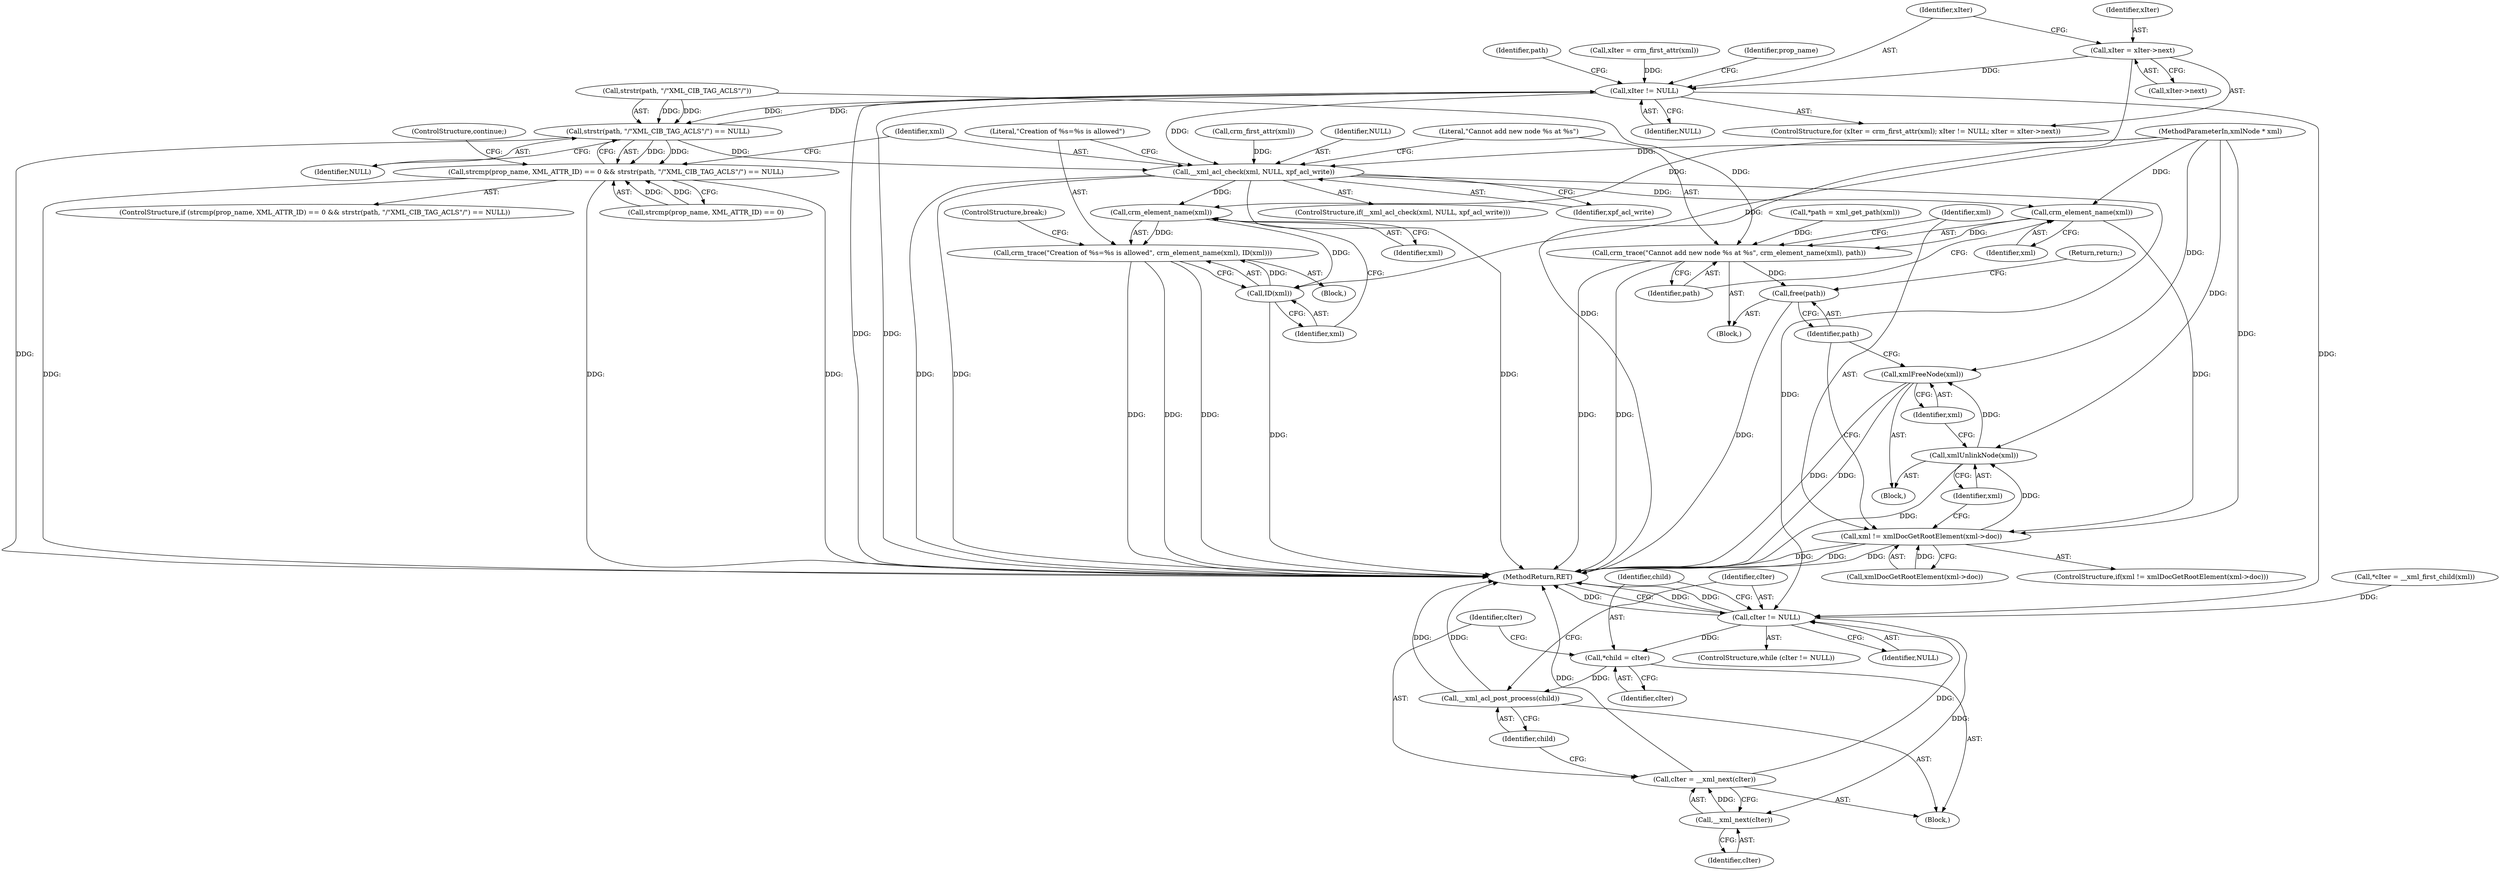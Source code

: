 digraph "0_pacemaker_84ac07c@pointer" {
"1000141" [label="(Call,xIter = xIter->next)"];
"1000138" [label="(Call,xIter != NULL)"];
"1000162" [label="(Call,strstr(path, \"/\"XML_CIB_TAG_ACLS\"/\") == NULL)"];
"1000156" [label="(Call,strcmp(prop_name, XML_ATTR_ID) == 0 && strstr(path, \"/\"XML_CIB_TAG_ACLS\"/\") == NULL)"];
"1000171" [label="(Call,__xml_acl_check(xml, NULL, xpf_acl_write))"];
"1000178" [label="(Call,crm_element_name(xml))"];
"1000176" [label="(Call,crm_trace(\"Creation of %s=%s is allowed\", crm_element_name(xml), ID(xml)))"];
"1000180" [label="(Call,ID(xml))"];
"1000187" [label="(Call,crm_element_name(xml))"];
"1000185" [label="(Call,crm_trace(\"Cannot add new node %s at %s\", crm_element_name(xml), path))"];
"1000202" [label="(Call,free(path))"];
"1000191" [label="(Call,xml != xmlDocGetRootElement(xml->doc))"];
"1000198" [label="(Call,xmlUnlinkNode(xml))"];
"1000200" [label="(Call,xmlFreeNode(xml))"];
"1000208" [label="(Call,cIter != NULL)"];
"1000213" [label="(Call,*child = cIter)"];
"1000220" [label="(Call,__xml_acl_post_process(child))"];
"1000218" [label="(Call,__xml_next(cIter))"];
"1000216" [label="(Call,cIter = __xml_next(cIter))"];
"1000157" [label="(Call,strcmp(prop_name, XML_ATTR_ID) == 0)"];
"1000175" [label="(Block,)"];
"1000141" [label="(Call,xIter = xIter->next)"];
"1000180" [label="(Call,ID(xml))"];
"1000162" [label="(Call,strstr(path, \"/\"XML_CIB_TAG_ACLS\"/\") == NULL)"];
"1000142" [label="(Identifier,xIter)"];
"1000138" [label="(Call,xIter != NULL)"];
"1000140" [label="(Identifier,NULL)"];
"1000200" [label="(Call,xmlFreeNode(xml))"];
"1000156" [label="(Call,strcmp(prop_name, XML_ATTR_ID) == 0 && strstr(path, \"/\"XML_CIB_TAG_ACLS\"/\") == NULL)"];
"1000168" [label="(ControlStructure,continue;)"];
"1000163" [label="(Call,strstr(path, \"/\"XML_CIB_TAG_ACLS\"/\"))"];
"1000155" [label="(ControlStructure,if (strcmp(prop_name, XML_ATTR_ID) == 0 && strstr(path, \"/\"XML_CIB_TAG_ACLS\"/\") == NULL))"];
"1000173" [label="(Identifier,NULL)"];
"1000186" [label="(Literal,\"Cannot add new node %s at %s\")"];
"1000136" [label="(Call,crm_first_attr(xml))"];
"1000170" [label="(ControlStructure,if(__xml_acl_check(xml, NULL, xpf_acl_write)))"];
"1000203" [label="(Identifier,path)"];
"1000129" [label="(Call,*path = xml_get_path(xml))"];
"1000176" [label="(Call,crm_trace(\"Creation of %s=%s is allowed\", crm_element_name(xml), ID(xml)))"];
"1000177" [label="(Literal,\"Creation of %s=%s is allowed\")"];
"1000206" [label="(Identifier,path)"];
"1000192" [label="(Identifier,xml)"];
"1000216" [label="(Call,cIter = __xml_next(cIter))"];
"1000219" [label="(Identifier,cIter)"];
"1000174" [label="(Identifier,xpf_acl_write)"];
"1000209" [label="(Identifier,cIter)"];
"1000185" [label="(Call,crm_trace(\"Cannot add new node %s at %s\", crm_element_name(xml), path))"];
"1000222" [label="(MethodReturn,RET)"];
"1000198" [label="(Call,xmlUnlinkNode(xml))"];
"1000133" [label="(ControlStructure,for (xIter = crm_first_attr(xml); xIter != NULL; xIter = xIter->next))"];
"1000107" [label="(Call,*cIter = __xml_first_child(xml))"];
"1000134" [label="(Call,xIter = crm_first_attr(xml))"];
"1000202" [label="(Call,free(path))"];
"1000197" [label="(Block,)"];
"1000211" [label="(Block,)"];
"1000149" [label="(Identifier,prop_name)"];
"1000221" [label="(Identifier,child)"];
"1000184" [label="(Block,)"];
"1000220" [label="(Call,__xml_acl_post_process(child))"];
"1000104" [label="(MethodParameterIn,xmlNode * xml)"];
"1000193" [label="(Call,xmlDocGetRootElement(xml->doc))"];
"1000187" [label="(Call,crm_element_name(xml))"];
"1000189" [label="(Identifier,path)"];
"1000207" [label="(ControlStructure,while (cIter != NULL))"];
"1000199" [label="(Identifier,xml)"];
"1000178" [label="(Call,crm_element_name(xml))"];
"1000201" [label="(Identifier,xml)"];
"1000139" [label="(Identifier,xIter)"];
"1000210" [label="(Identifier,NULL)"];
"1000214" [label="(Identifier,child)"];
"1000204" [label="(Return,return;)"];
"1000217" [label="(Identifier,cIter)"];
"1000191" [label="(Call,xml != xmlDocGetRootElement(xml->doc))"];
"1000171" [label="(Call,__xml_acl_check(xml, NULL, xpf_acl_write))"];
"1000188" [label="(Identifier,xml)"];
"1000166" [label="(Identifier,NULL)"];
"1000143" [label="(Call,xIter->next)"];
"1000181" [label="(Identifier,xml)"];
"1000208" [label="(Call,cIter != NULL)"];
"1000218" [label="(Call,__xml_next(cIter))"];
"1000182" [label="(ControlStructure,break;)"];
"1000213" [label="(Call,*child = cIter)"];
"1000179" [label="(Identifier,xml)"];
"1000190" [label="(ControlStructure,if(xml != xmlDocGetRootElement(xml->doc)))"];
"1000172" [label="(Identifier,xml)"];
"1000215" [label="(Identifier,cIter)"];
"1000141" -> "1000133"  [label="AST: "];
"1000141" -> "1000143"  [label="CFG: "];
"1000142" -> "1000141"  [label="AST: "];
"1000143" -> "1000141"  [label="AST: "];
"1000139" -> "1000141"  [label="CFG: "];
"1000141" -> "1000222"  [label="DDG: "];
"1000141" -> "1000138"  [label="DDG: "];
"1000138" -> "1000133"  [label="AST: "];
"1000138" -> "1000140"  [label="CFG: "];
"1000139" -> "1000138"  [label="AST: "];
"1000140" -> "1000138"  [label="AST: "];
"1000149" -> "1000138"  [label="CFG: "];
"1000206" -> "1000138"  [label="CFG: "];
"1000138" -> "1000222"  [label="DDG: "];
"1000138" -> "1000222"  [label="DDG: "];
"1000134" -> "1000138"  [label="DDG: "];
"1000162" -> "1000138"  [label="DDG: "];
"1000138" -> "1000162"  [label="DDG: "];
"1000138" -> "1000171"  [label="DDG: "];
"1000138" -> "1000208"  [label="DDG: "];
"1000162" -> "1000156"  [label="AST: "];
"1000162" -> "1000166"  [label="CFG: "];
"1000163" -> "1000162"  [label="AST: "];
"1000166" -> "1000162"  [label="AST: "];
"1000156" -> "1000162"  [label="CFG: "];
"1000162" -> "1000222"  [label="DDG: "];
"1000162" -> "1000156"  [label="DDG: "];
"1000162" -> "1000156"  [label="DDG: "];
"1000163" -> "1000162"  [label="DDG: "];
"1000163" -> "1000162"  [label="DDG: "];
"1000162" -> "1000171"  [label="DDG: "];
"1000156" -> "1000155"  [label="AST: "];
"1000156" -> "1000157"  [label="CFG: "];
"1000157" -> "1000156"  [label="AST: "];
"1000168" -> "1000156"  [label="CFG: "];
"1000172" -> "1000156"  [label="CFG: "];
"1000156" -> "1000222"  [label="DDG: "];
"1000156" -> "1000222"  [label="DDG: "];
"1000156" -> "1000222"  [label="DDG: "];
"1000157" -> "1000156"  [label="DDG: "];
"1000157" -> "1000156"  [label="DDG: "];
"1000171" -> "1000170"  [label="AST: "];
"1000171" -> "1000174"  [label="CFG: "];
"1000172" -> "1000171"  [label="AST: "];
"1000173" -> "1000171"  [label="AST: "];
"1000174" -> "1000171"  [label="AST: "];
"1000177" -> "1000171"  [label="CFG: "];
"1000186" -> "1000171"  [label="CFG: "];
"1000171" -> "1000222"  [label="DDG: "];
"1000171" -> "1000222"  [label="DDG: "];
"1000171" -> "1000222"  [label="DDG: "];
"1000136" -> "1000171"  [label="DDG: "];
"1000104" -> "1000171"  [label="DDG: "];
"1000171" -> "1000178"  [label="DDG: "];
"1000171" -> "1000187"  [label="DDG: "];
"1000171" -> "1000208"  [label="DDG: "];
"1000178" -> "1000176"  [label="AST: "];
"1000178" -> "1000179"  [label="CFG: "];
"1000179" -> "1000178"  [label="AST: "];
"1000181" -> "1000178"  [label="CFG: "];
"1000178" -> "1000176"  [label="DDG: "];
"1000104" -> "1000178"  [label="DDG: "];
"1000178" -> "1000180"  [label="DDG: "];
"1000176" -> "1000175"  [label="AST: "];
"1000176" -> "1000180"  [label="CFG: "];
"1000177" -> "1000176"  [label="AST: "];
"1000180" -> "1000176"  [label="AST: "];
"1000182" -> "1000176"  [label="CFG: "];
"1000176" -> "1000222"  [label="DDG: "];
"1000176" -> "1000222"  [label="DDG: "];
"1000176" -> "1000222"  [label="DDG: "];
"1000180" -> "1000176"  [label="DDG: "];
"1000180" -> "1000181"  [label="CFG: "];
"1000181" -> "1000180"  [label="AST: "];
"1000180" -> "1000222"  [label="DDG: "];
"1000104" -> "1000180"  [label="DDG: "];
"1000187" -> "1000185"  [label="AST: "];
"1000187" -> "1000188"  [label="CFG: "];
"1000188" -> "1000187"  [label="AST: "];
"1000189" -> "1000187"  [label="CFG: "];
"1000187" -> "1000185"  [label="DDG: "];
"1000104" -> "1000187"  [label="DDG: "];
"1000187" -> "1000191"  [label="DDG: "];
"1000185" -> "1000184"  [label="AST: "];
"1000185" -> "1000189"  [label="CFG: "];
"1000186" -> "1000185"  [label="AST: "];
"1000189" -> "1000185"  [label="AST: "];
"1000192" -> "1000185"  [label="CFG: "];
"1000185" -> "1000222"  [label="DDG: "];
"1000185" -> "1000222"  [label="DDG: "];
"1000129" -> "1000185"  [label="DDG: "];
"1000163" -> "1000185"  [label="DDG: "];
"1000185" -> "1000202"  [label="DDG: "];
"1000202" -> "1000184"  [label="AST: "];
"1000202" -> "1000203"  [label="CFG: "];
"1000203" -> "1000202"  [label="AST: "];
"1000204" -> "1000202"  [label="CFG: "];
"1000202" -> "1000222"  [label="DDG: "];
"1000191" -> "1000190"  [label="AST: "];
"1000191" -> "1000193"  [label="CFG: "];
"1000192" -> "1000191"  [label="AST: "];
"1000193" -> "1000191"  [label="AST: "];
"1000199" -> "1000191"  [label="CFG: "];
"1000203" -> "1000191"  [label="CFG: "];
"1000191" -> "1000222"  [label="DDG: "];
"1000191" -> "1000222"  [label="DDG: "];
"1000191" -> "1000222"  [label="DDG: "];
"1000104" -> "1000191"  [label="DDG: "];
"1000193" -> "1000191"  [label="DDG: "];
"1000191" -> "1000198"  [label="DDG: "];
"1000198" -> "1000197"  [label="AST: "];
"1000198" -> "1000199"  [label="CFG: "];
"1000199" -> "1000198"  [label="AST: "];
"1000201" -> "1000198"  [label="CFG: "];
"1000198" -> "1000222"  [label="DDG: "];
"1000104" -> "1000198"  [label="DDG: "];
"1000198" -> "1000200"  [label="DDG: "];
"1000200" -> "1000197"  [label="AST: "];
"1000200" -> "1000201"  [label="CFG: "];
"1000201" -> "1000200"  [label="AST: "];
"1000203" -> "1000200"  [label="CFG: "];
"1000200" -> "1000222"  [label="DDG: "];
"1000200" -> "1000222"  [label="DDG: "];
"1000104" -> "1000200"  [label="DDG: "];
"1000208" -> "1000207"  [label="AST: "];
"1000208" -> "1000210"  [label="CFG: "];
"1000209" -> "1000208"  [label="AST: "];
"1000210" -> "1000208"  [label="AST: "];
"1000214" -> "1000208"  [label="CFG: "];
"1000222" -> "1000208"  [label="CFG: "];
"1000208" -> "1000222"  [label="DDG: "];
"1000208" -> "1000222"  [label="DDG: "];
"1000208" -> "1000222"  [label="DDG: "];
"1000107" -> "1000208"  [label="DDG: "];
"1000216" -> "1000208"  [label="DDG: "];
"1000208" -> "1000213"  [label="DDG: "];
"1000208" -> "1000218"  [label="DDG: "];
"1000213" -> "1000211"  [label="AST: "];
"1000213" -> "1000215"  [label="CFG: "];
"1000214" -> "1000213"  [label="AST: "];
"1000215" -> "1000213"  [label="AST: "];
"1000217" -> "1000213"  [label="CFG: "];
"1000213" -> "1000220"  [label="DDG: "];
"1000220" -> "1000211"  [label="AST: "];
"1000220" -> "1000221"  [label="CFG: "];
"1000221" -> "1000220"  [label="AST: "];
"1000209" -> "1000220"  [label="CFG: "];
"1000220" -> "1000222"  [label="DDG: "];
"1000220" -> "1000222"  [label="DDG: "];
"1000218" -> "1000216"  [label="AST: "];
"1000218" -> "1000219"  [label="CFG: "];
"1000219" -> "1000218"  [label="AST: "];
"1000216" -> "1000218"  [label="CFG: "];
"1000218" -> "1000216"  [label="DDG: "];
"1000216" -> "1000211"  [label="AST: "];
"1000217" -> "1000216"  [label="AST: "];
"1000221" -> "1000216"  [label="CFG: "];
"1000216" -> "1000222"  [label="DDG: "];
}
